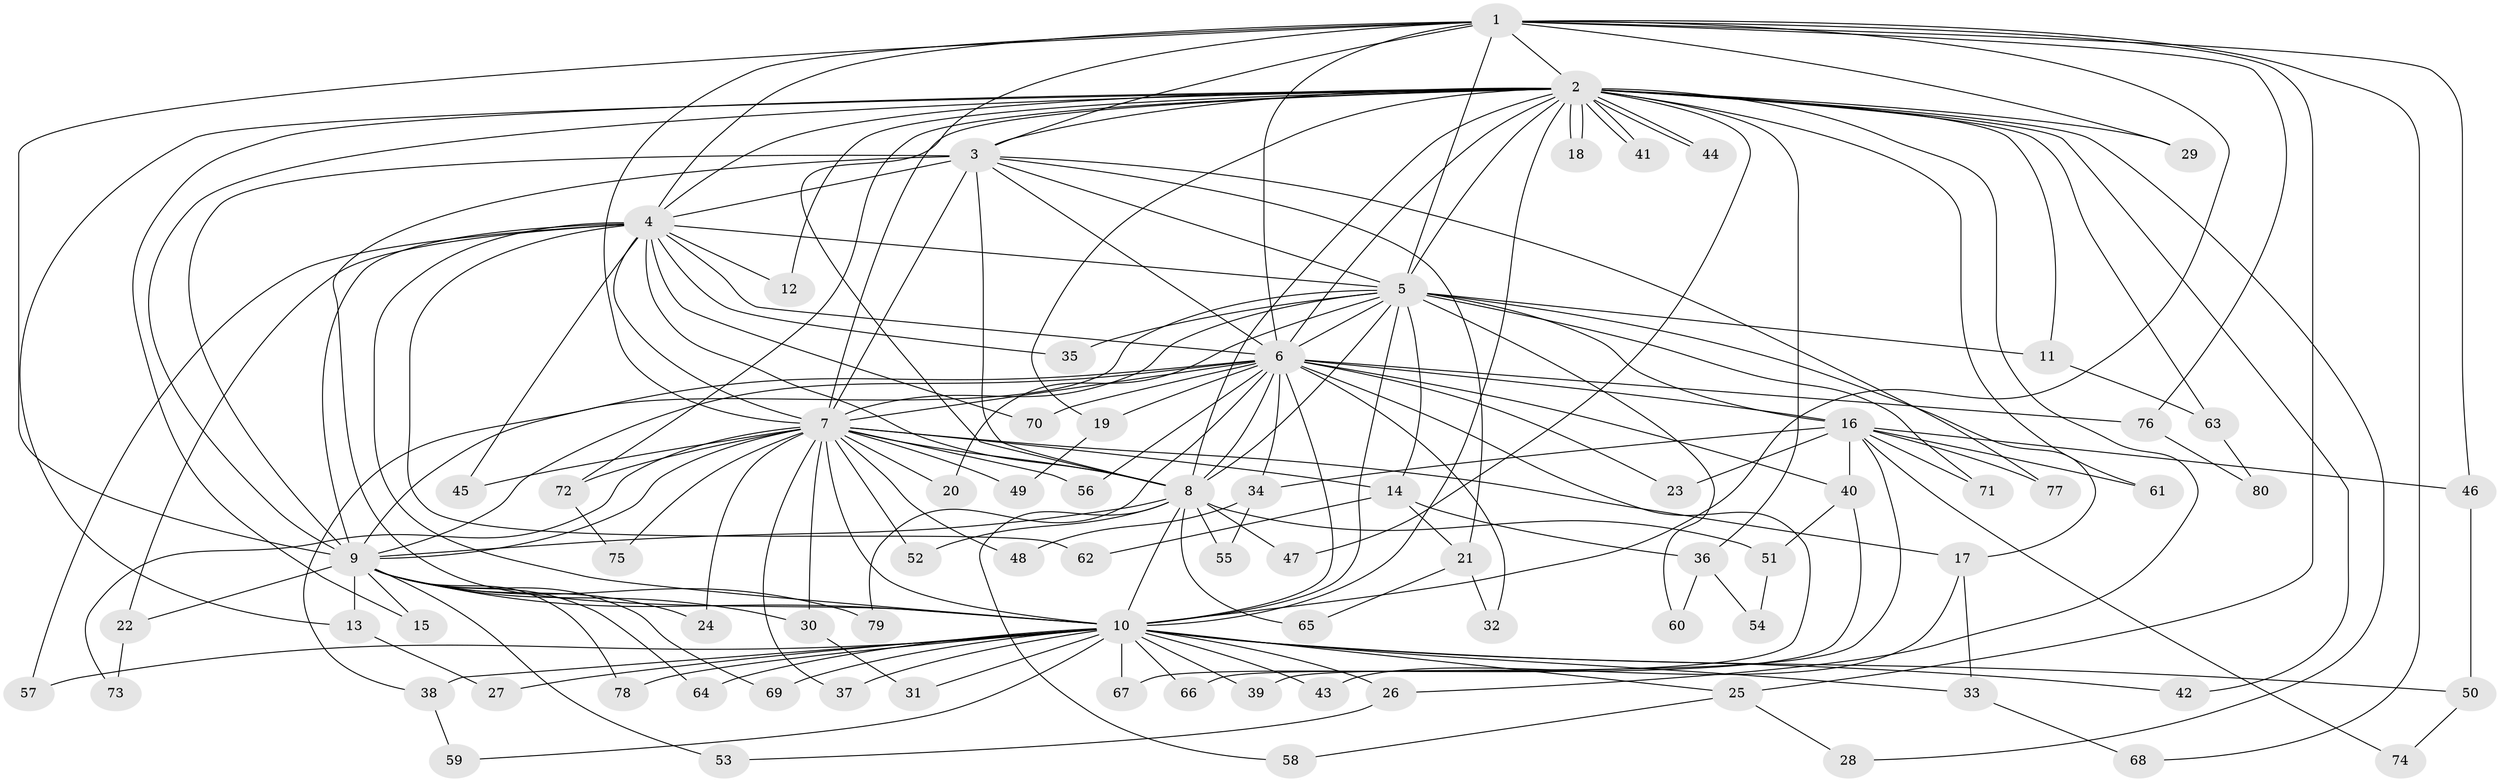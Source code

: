 // Generated by graph-tools (version 1.1) at 2025/49/03/09/25 03:49:43]
// undirected, 80 vertices, 185 edges
graph export_dot {
graph [start="1"]
  node [color=gray90,style=filled];
  1;
  2;
  3;
  4;
  5;
  6;
  7;
  8;
  9;
  10;
  11;
  12;
  13;
  14;
  15;
  16;
  17;
  18;
  19;
  20;
  21;
  22;
  23;
  24;
  25;
  26;
  27;
  28;
  29;
  30;
  31;
  32;
  33;
  34;
  35;
  36;
  37;
  38;
  39;
  40;
  41;
  42;
  43;
  44;
  45;
  46;
  47;
  48;
  49;
  50;
  51;
  52;
  53;
  54;
  55;
  56;
  57;
  58;
  59;
  60;
  61;
  62;
  63;
  64;
  65;
  66;
  67;
  68;
  69;
  70;
  71;
  72;
  73;
  74;
  75;
  76;
  77;
  78;
  79;
  80;
  1 -- 2;
  1 -- 3;
  1 -- 4;
  1 -- 5;
  1 -- 6;
  1 -- 7;
  1 -- 8;
  1 -- 9;
  1 -- 10;
  1 -- 25;
  1 -- 29;
  1 -- 46;
  1 -- 68;
  1 -- 76;
  2 -- 3;
  2 -- 4;
  2 -- 5;
  2 -- 6;
  2 -- 7;
  2 -- 8;
  2 -- 9;
  2 -- 10;
  2 -- 11;
  2 -- 12;
  2 -- 13;
  2 -- 15;
  2 -- 18;
  2 -- 18;
  2 -- 19;
  2 -- 26;
  2 -- 28;
  2 -- 29;
  2 -- 36;
  2 -- 41;
  2 -- 41;
  2 -- 42;
  2 -- 44;
  2 -- 44;
  2 -- 47;
  2 -- 61;
  2 -- 63;
  2 -- 72;
  3 -- 4;
  3 -- 5;
  3 -- 6;
  3 -- 7;
  3 -- 8;
  3 -- 9;
  3 -- 10;
  3 -- 21;
  3 -- 77;
  4 -- 5;
  4 -- 6;
  4 -- 7;
  4 -- 8;
  4 -- 9;
  4 -- 10;
  4 -- 12;
  4 -- 22;
  4 -- 35;
  4 -- 45;
  4 -- 57;
  4 -- 62;
  4 -- 70;
  5 -- 6;
  5 -- 7;
  5 -- 8;
  5 -- 9;
  5 -- 10;
  5 -- 11;
  5 -- 14;
  5 -- 16;
  5 -- 17;
  5 -- 20;
  5 -- 35;
  5 -- 60;
  5 -- 71;
  6 -- 7;
  6 -- 8;
  6 -- 9;
  6 -- 10;
  6 -- 16;
  6 -- 19;
  6 -- 23;
  6 -- 32;
  6 -- 34;
  6 -- 38;
  6 -- 40;
  6 -- 56;
  6 -- 67;
  6 -- 70;
  6 -- 76;
  6 -- 79;
  7 -- 8;
  7 -- 9;
  7 -- 10;
  7 -- 14;
  7 -- 17;
  7 -- 20;
  7 -- 24;
  7 -- 30;
  7 -- 37;
  7 -- 45;
  7 -- 48;
  7 -- 49;
  7 -- 52;
  7 -- 56;
  7 -- 72;
  7 -- 73;
  7 -- 75;
  8 -- 9;
  8 -- 10;
  8 -- 47;
  8 -- 51;
  8 -- 52;
  8 -- 55;
  8 -- 58;
  8 -- 65;
  9 -- 10;
  9 -- 13;
  9 -- 15;
  9 -- 22;
  9 -- 24;
  9 -- 30;
  9 -- 53;
  9 -- 64;
  9 -- 69;
  9 -- 78;
  9 -- 79;
  10 -- 25;
  10 -- 26;
  10 -- 27;
  10 -- 31;
  10 -- 33;
  10 -- 37;
  10 -- 38;
  10 -- 39;
  10 -- 42;
  10 -- 43;
  10 -- 50;
  10 -- 57;
  10 -- 59;
  10 -- 64;
  10 -- 66;
  10 -- 67;
  10 -- 69;
  10 -- 78;
  11 -- 63;
  13 -- 27;
  14 -- 21;
  14 -- 36;
  14 -- 62;
  16 -- 23;
  16 -- 34;
  16 -- 39;
  16 -- 40;
  16 -- 46;
  16 -- 61;
  16 -- 71;
  16 -- 74;
  16 -- 77;
  17 -- 33;
  17 -- 43;
  19 -- 49;
  21 -- 32;
  21 -- 65;
  22 -- 73;
  25 -- 28;
  25 -- 58;
  26 -- 53;
  30 -- 31;
  33 -- 68;
  34 -- 48;
  34 -- 55;
  36 -- 54;
  36 -- 60;
  38 -- 59;
  40 -- 51;
  40 -- 66;
  46 -- 50;
  50 -- 74;
  51 -- 54;
  63 -- 80;
  72 -- 75;
  76 -- 80;
}
